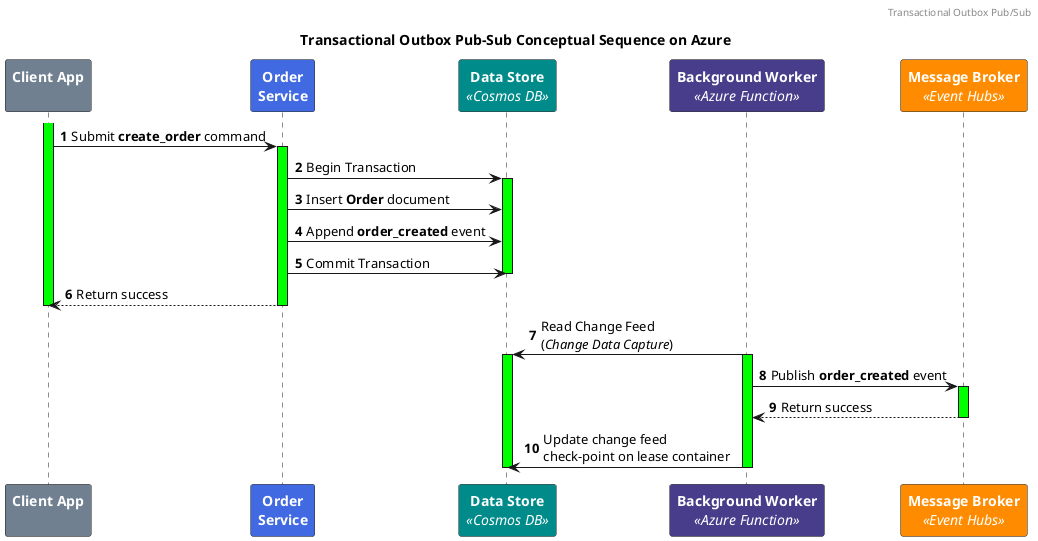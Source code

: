 @startuml
skinparam ParticipantFontSize 14
skinparam ParticipantFontColor #White
header "Transactional Outbox Pub/Sub"
title Transactional Outbox Pub-Sub Conceptual Sequence on Azure
participant ClientApp as "<b>Client App\n" #SlateGray
participant OrderService as "<b>Order\n<b>Service" #RoyalBlue
participant DataStore as "<b>Data Store\n<i><<Cosmos DB>>" #DarkCyan
participant Publisher as "<b>Background Worker\n<i><<Azure Function>>" #DarkSlateBlue
participant EventHubs as "<b>Message Broker\n<i><<Event Hubs>>" #Darkorange

autonumber
activate ClientApp #Lime
ClientApp -> OrderService : Submit <b>create_order</b> command

activate OrderService #Lime
OrderService -> DataStore : Begin Transaction
activate DataStore #Lime
OrderService -> DataStore : Insert <b>Order</b> document
OrderService -> DataStore : Append <b>order_created</b> event
OrderService -> DataStore : Commit Transaction

deactivate DataStore
OrderService --> ClientApp : Return success

deactivate OrderService
deactivate ClientApp


' #######################################################################
' hack so that the life bar on the entity store shows a seperation
'OrderService-[hidden]->OrderService
' #######################################################################

DataStore <- Publisher : Read Change Feed\n(<i>Change Data Capture</i>)
activate DataStore #Lime

activate Publisher #Lime
Publisher -> EventHubs : Publish <b>order_created</b> event

activate EventHubs #Lime
EventHubs --> Publisher : Return success
deactivate EventHubs

Publisher -> DataStore : Update change feed\ncheck-point on lease container
deactivate Publisher
deactivate DataStore
@enduml